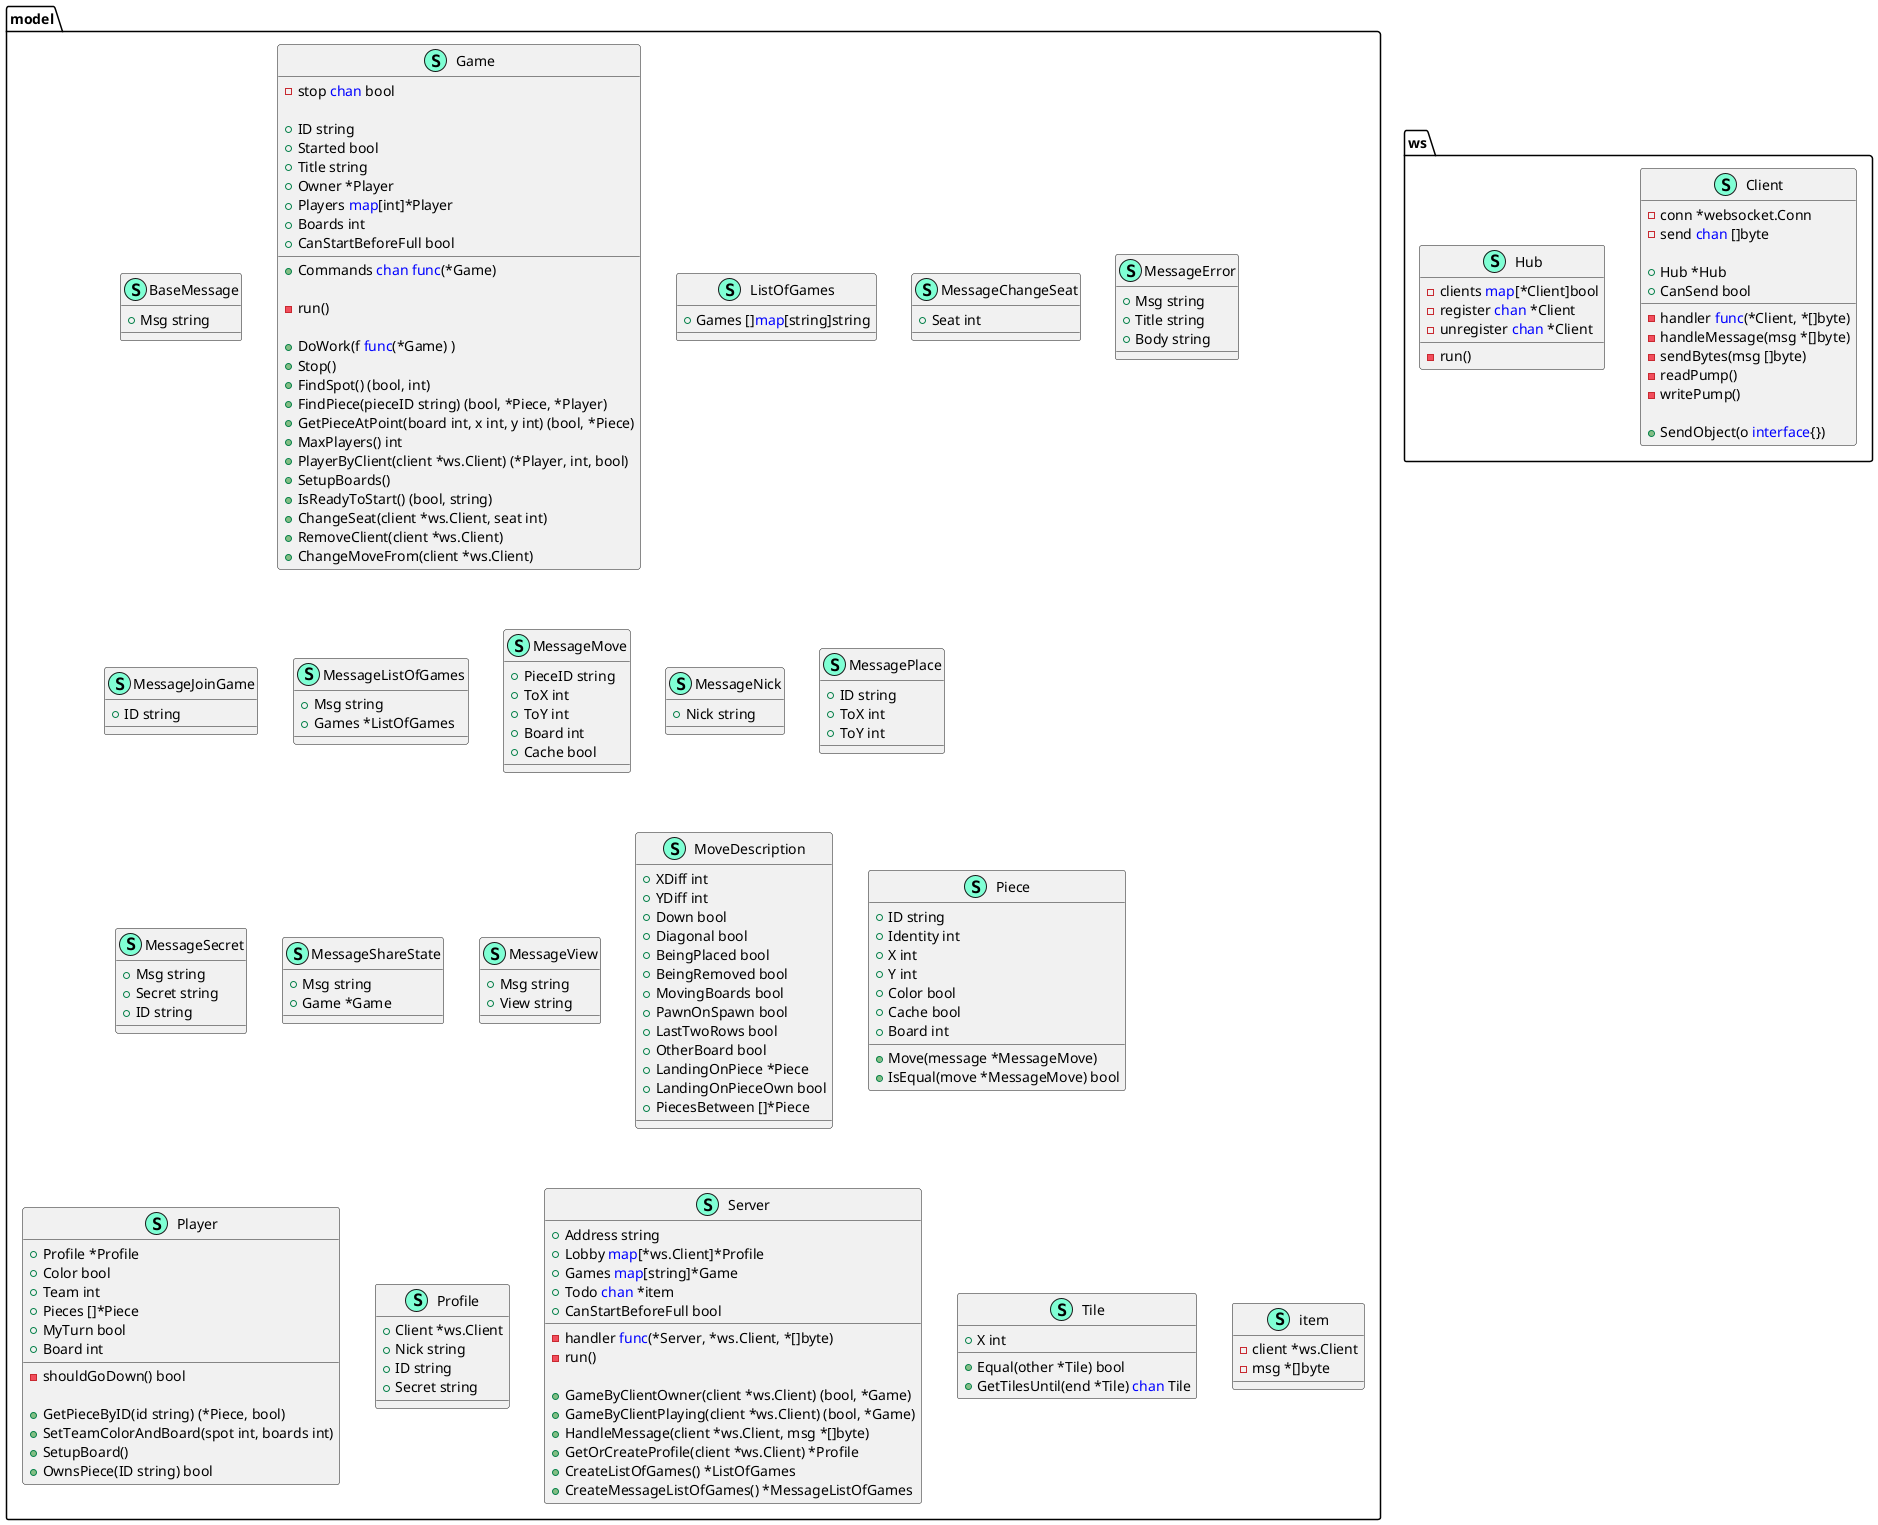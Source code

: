 @startuml
namespace model {
    class BaseMessage << (S,Aquamarine) >> {
        + Msg string

    }
    class Game << (S,Aquamarine) >> {
        - stop <font color=blue>chan</font> bool

        + ID string
        + Started bool
        + Title string
        + Owner *Player
        + Players <font color=blue>map</font>[int]*Player
        + Boards int
        + CanStartBeforeFull bool
        + Commands <font color=blue>chan</font> <font color=blue>func</font>(*Game) 

        - run() 

        + DoWork(f <font color=blue>func</font>(*Game) ) 
        + Stop() 
        + FindSpot() (bool, int)
        + FindPiece(pieceID string) (bool, *Piece, *Player)
        + GetPieceAtPoint(board int, x int, y int) (bool, *Piece)
        + MaxPlayers() int
        + PlayerByClient(client *ws.Client) (*Player, int, bool)
        + SetupBoards() 
        + IsReadyToStart() (bool, string)
        + ChangeSeat(client *ws.Client, seat int) 
        + RemoveClient(client *ws.Client) 
        + ChangeMoveFrom(client *ws.Client) 

    }
    class ListOfGames << (S,Aquamarine) >> {
        + Games []<font color=blue>map</font>[string]string

    }
    class MessageChangeSeat << (S,Aquamarine) >> {
        + Seat int

    }
    class MessageError << (S,Aquamarine) >> {
        + Msg string
        + Title string
        + Body string

    }
    class MessageJoinGame << (S,Aquamarine) >> {
        + ID string

    }
    class MessageListOfGames << (S,Aquamarine) >> {
        + Msg string
        + Games *ListOfGames

    }
    class MessageMove << (S,Aquamarine) >> {
        + PieceID string
        + ToX int
        + ToY int
        + Board int
        + Cache bool

    }
    class MessageNick << (S,Aquamarine) >> {
        + Nick string

    }
    class MessagePlace << (S,Aquamarine) >> {
        + ID string
        + ToX int
        + ToY int

    }
    class MessageSecret << (S,Aquamarine) >> {
        + Msg string
        + Secret string
        + ID string

    }
    class MessageShareState << (S,Aquamarine) >> {
        + Msg string
        + Game *Game

    }
    class MessageView << (S,Aquamarine) >> {
        + Msg string
        + View string

    }
    class MoveDescription << (S,Aquamarine) >> {
        + XDiff int
        + YDiff int
        + Down bool
        + Diagonal bool
        + BeingPlaced bool
        + BeingRemoved bool
        + MovingBoards bool
        + PawnOnSpawn bool
        + LastTwoRows bool
        + OtherBoard bool
        + LandingOnPiece *Piece
        + LandingOnPieceOwn bool
        + PiecesBetween []*Piece

    }
    class Piece << (S,Aquamarine) >> {
        + ID string
        + Identity int
        + X int
        + Y int
        + Color bool
        + Cache bool
        + Board int

        + Move(message *MessageMove) 
        + IsEqual(move *MessageMove) bool

    }
    class Player << (S,Aquamarine) >> {
        + Profile *Profile
        + Color bool
        + Team int
        + Pieces []*Piece
        + MyTurn bool
        + Board int

        - shouldGoDown() bool

        + GetPieceByID(id string) (*Piece, bool)
        + SetTeamColorAndBoard(spot int, boards int) 
        + SetupBoard() 
        + OwnsPiece(ID string) bool

    }
    class Profile << (S,Aquamarine) >> {
        + Client *ws.Client
        + Nick string
        + ID string
        + Secret string

    }
    class Server << (S,Aquamarine) >> {
        - handler <font color=blue>func</font>(*Server, *ws.Client, *[]byte) 

        + Address string
        + Lobby <font color=blue>map</font>[*ws.Client]*Profile
        + Games <font color=blue>map</font>[string]*Game
        + Todo <font color=blue>chan</font> *item
        + CanStartBeforeFull bool

        - run() 

        + GameByClientOwner(client *ws.Client) (bool, *Game)
        + GameByClientPlaying(client *ws.Client) (bool, *Game)
        + HandleMessage(client *ws.Client, msg *[]byte) 
        + GetOrCreateProfile(client *ws.Client) *Profile
        + CreateListOfGames() *ListOfGames
        + CreateMessageListOfGames() *MessageListOfGames

    }
    class Tile << (S,Aquamarine) >> {
        + X int

        + Equal(other *Tile) bool
        + GetTilesUntil(end *Tile) <font color=blue>chan</font> Tile

    }
    class item << (S,Aquamarine) >> {
        - client *ws.Client
        - msg *[]byte

    }
}


namespace ws {
    class Client << (S,Aquamarine) >> {
        - conn *websocket.Conn
        - send <font color=blue>chan</font> []byte
        - handler <font color=blue>func</font>(*Client, *[]byte) 

        + Hub *Hub
        + CanSend bool

        - handleMessage(msg *[]byte) 
        - sendBytes(msg []byte) 
        - readPump() 
        - writePump() 

        + SendObject(o <font color=blue>interface</font>{}) 

    }
    class Hub << (S,Aquamarine) >> {
        - clients <font color=blue>map</font>[*Client]bool
        - register <font color=blue>chan</font> *Client
        - unregister <font color=blue>chan</font> *Client

        - run() 

    }
}


@enduml
